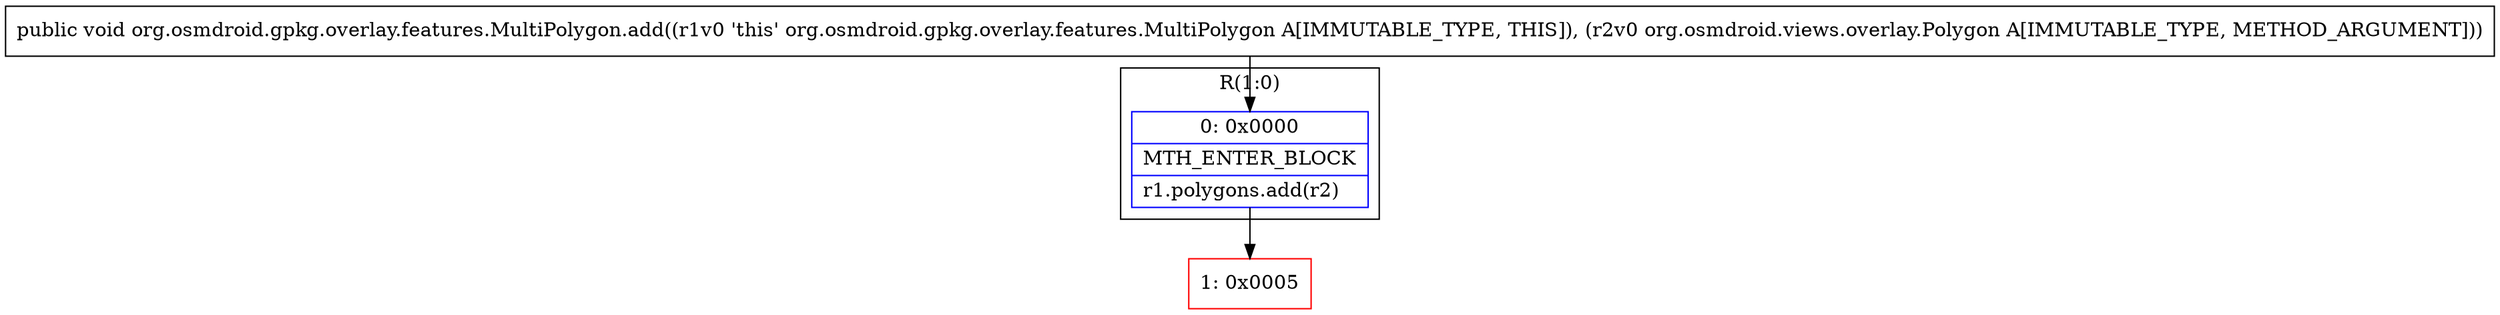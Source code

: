 digraph "CFG fororg.osmdroid.gpkg.overlay.features.MultiPolygon.add(Lorg\/osmdroid\/views\/overlay\/Polygon;)V" {
subgraph cluster_Region_763966477 {
label = "R(1:0)";
node [shape=record,color=blue];
Node_0 [shape=record,label="{0\:\ 0x0000|MTH_ENTER_BLOCK\l|r1.polygons.add(r2)\l}"];
}
Node_1 [shape=record,color=red,label="{1\:\ 0x0005}"];
MethodNode[shape=record,label="{public void org.osmdroid.gpkg.overlay.features.MultiPolygon.add((r1v0 'this' org.osmdroid.gpkg.overlay.features.MultiPolygon A[IMMUTABLE_TYPE, THIS]), (r2v0 org.osmdroid.views.overlay.Polygon A[IMMUTABLE_TYPE, METHOD_ARGUMENT])) }"];
MethodNode -> Node_0;
Node_0 -> Node_1;
}

